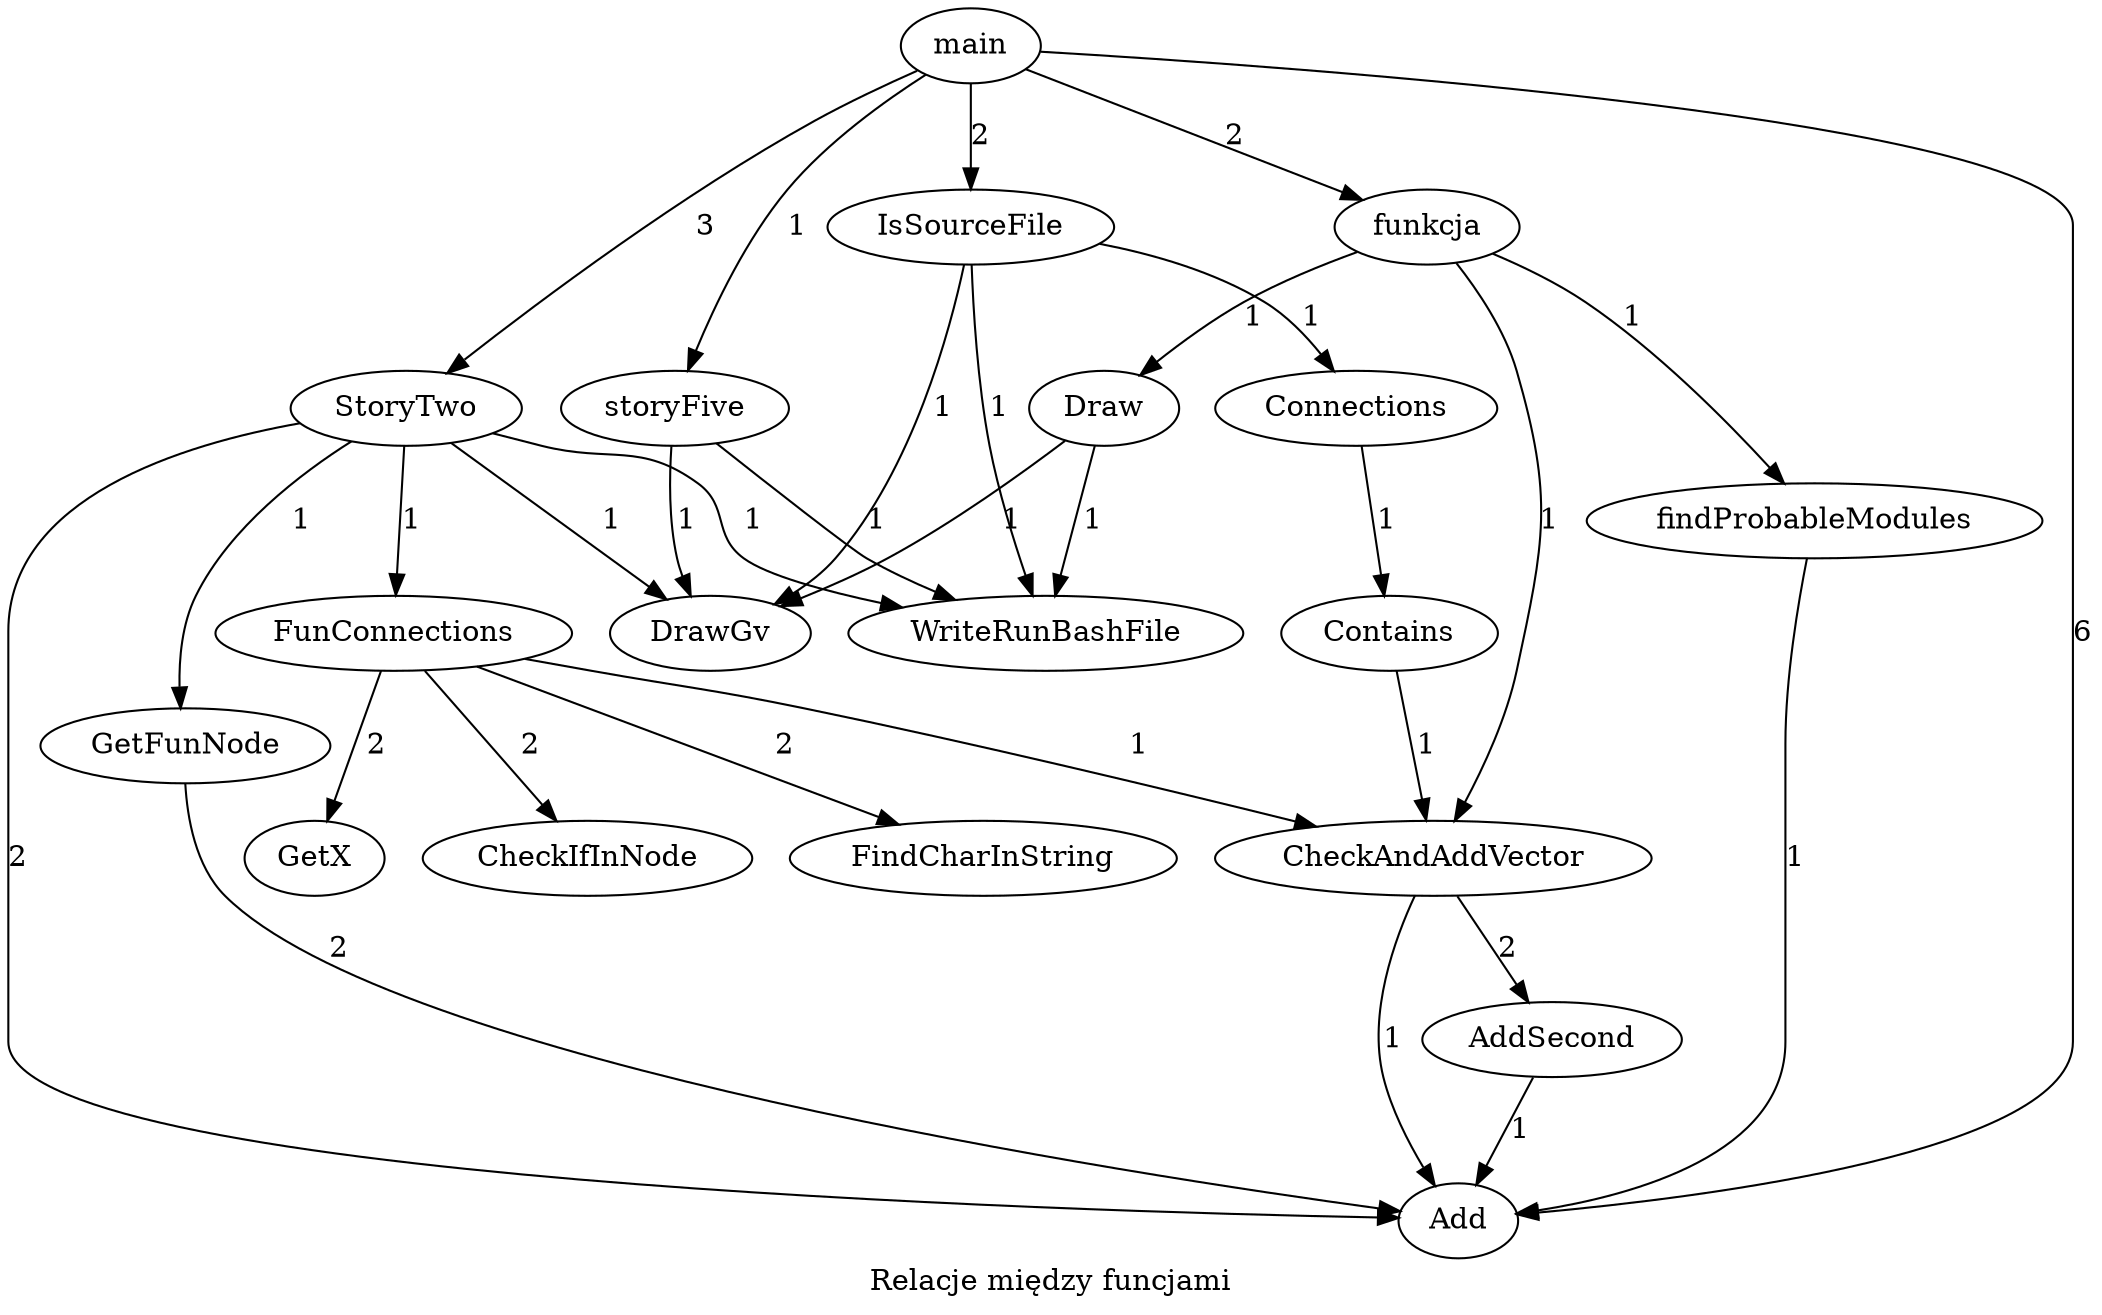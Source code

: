 digraph foo{
label ="Relacje między funcjami""main"->"storyFive" [label = "1"];
"main"->"funkcja" [label = "2"];
"main"->"StoryTwo" [label = "3"];
"main"->"IsSourceFile" [label = "2"];
"main"->"Add" [label = "6"];
"AddSecond"->"Add" [label = "1"];
"IsSourceFile"->"WriteRunBashFile" [label = "1"];
"IsSourceFile"->"DrawGv" [label = "1"];
"IsSourceFile"->"Connections" [label = "1"];
"Contains"->"CheckAndAddVector" [label = "1"];
"Connections"->"Contains" [label = "1"];
"GetFunNode"->"Add" [label = "2"];
"StoryTwo"->"WriteRunBashFile" [label = "1"];
"StoryTwo"->"DrawGv" [label = "1"];
"StoryTwo"->"FunConnections" [label = "1"];
"StoryTwo"->"GetFunNode" [label = "1"];
"StoryTwo"->"Add" [label = "2"];
"FunConnections"->"FindCharInString" [label = "2"];
"FunConnections"->"CheckAndAddVector" [label = "1"];
"FunConnections"->"GetX" [label = "2"];
"FunConnections"->"CheckIfInNode" [label = "2"];
"CheckAndAddVector"->"Add" [label = "1"];
"CheckAndAddVector"->"AddSecond" [label = "2"];
"storyFive"->"WriteRunBashFile" [label = "1"];
"storyFive"->"DrawGv" [label = "1"];
"funkcja"->"Draw" [label = "1"];
"funkcja"->"CheckAndAddVector" [label = "1"];
"funkcja"->"findProbableModules" [label = "1"];
"findProbableModules"->"Add" [label = "1"];
"Draw"->"WriteRunBashFile" [label = "1"];
"Draw"->"DrawGv" [label = "1"];
}
